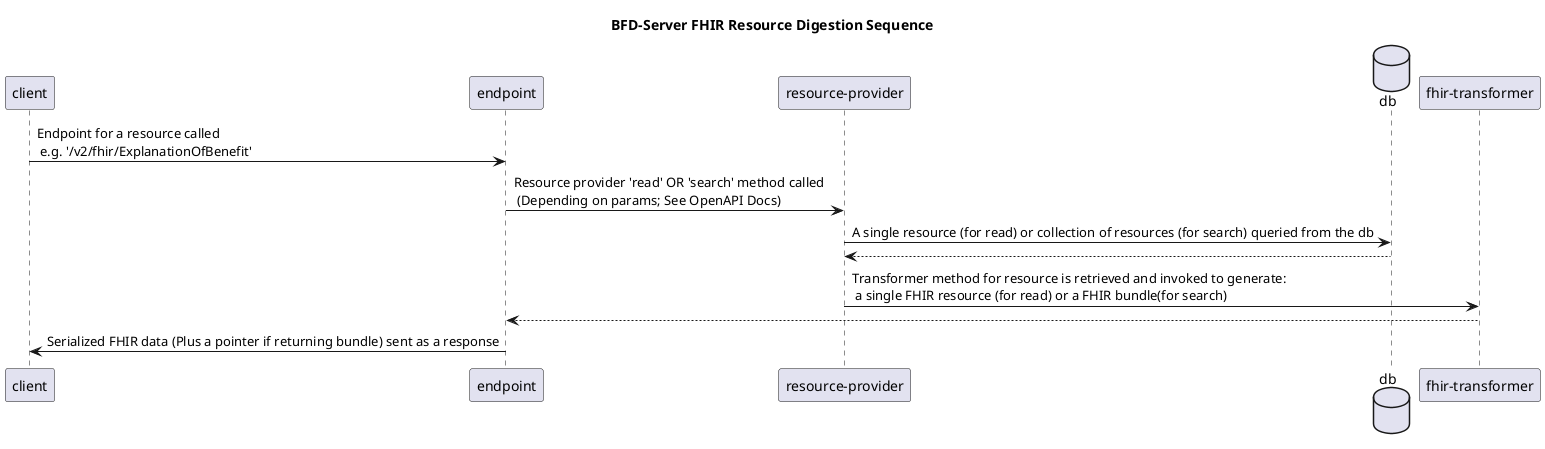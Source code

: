 @startuml
title BFD-Server FHIR Resource Digestion Sequence
participant client
participant endpoint
participant "resource-provider"
database db
participant "fhir-transformer"
client -> endpoint: Endpoint for a resource called \n e.g. '/v2/fhir/ExplanationOfBenefit' 
endpoint -> "resource-provider": Resource provider 'read' OR 'search' method called \n (Depending on params; See OpenAPI Docs)
"resource-provider" -> db: A single resource (for read) or collection of resources (for search) queried from the db
db --> "resource-provider"
"resource-provider" -> "fhir-transformer": Transformer method for resource is retrieved and invoked to generate: \n a single FHIR resource (for read) or a FHIR bundle(for search)
"fhir-transformer" --> endpoint
endpoint -> client: Serialized FHIR data (Plus a pointer if returning bundle) sent as a response
@enduml
